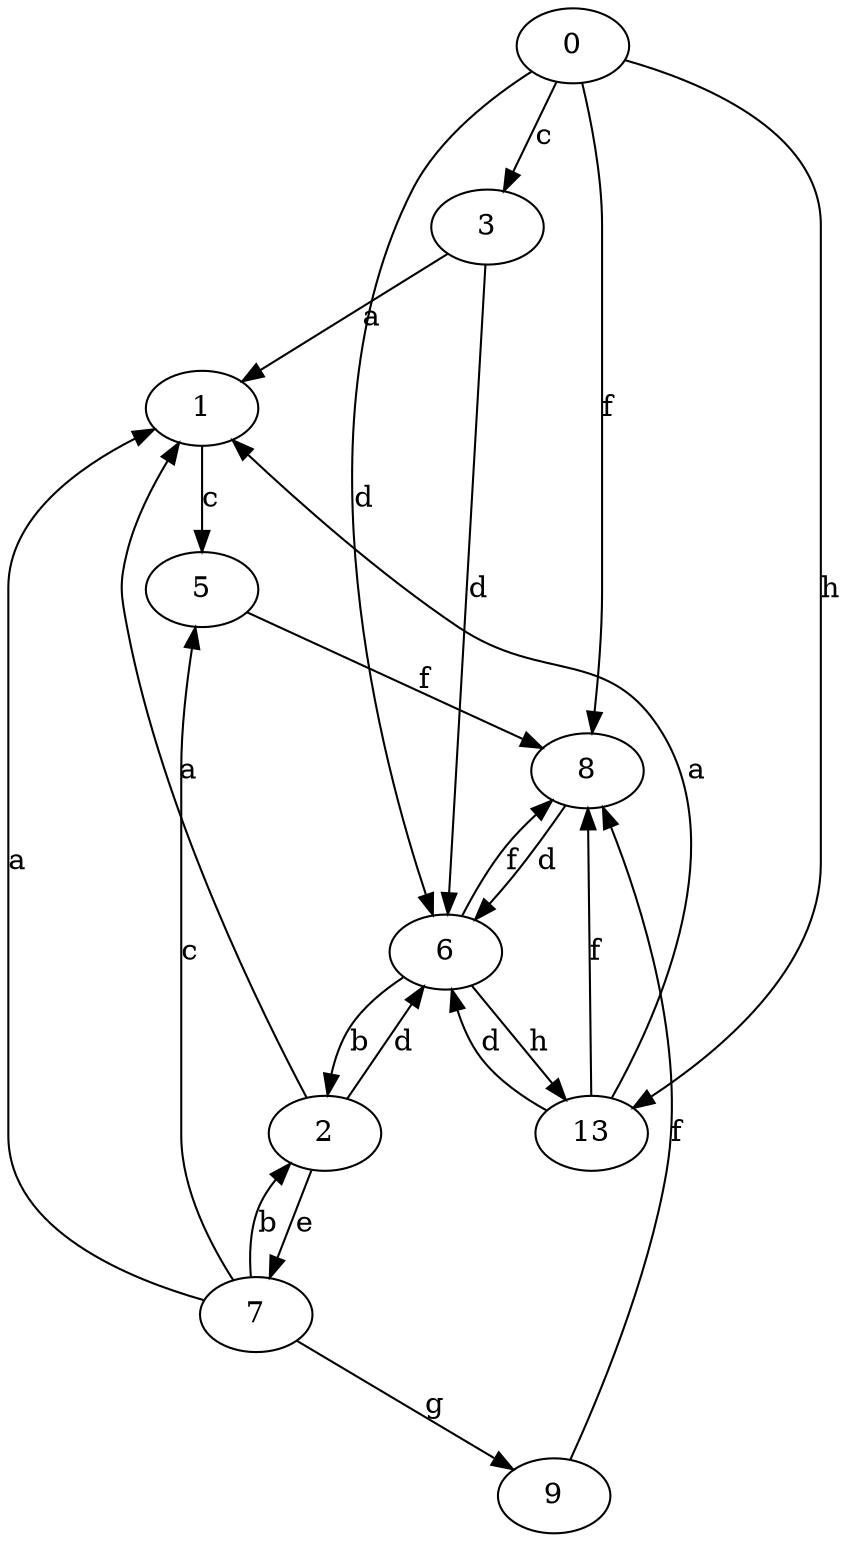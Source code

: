 strict digraph  {
0;
1;
2;
3;
5;
6;
7;
8;
9;
13;
0 -> 3  [label=c];
0 -> 6  [label=d];
0 -> 8  [label=f];
0 -> 13  [label=h];
1 -> 5  [label=c];
2 -> 1  [label=a];
2 -> 6  [label=d];
2 -> 7  [label=e];
3 -> 1  [label=a];
3 -> 6  [label=d];
5 -> 8  [label=f];
6 -> 2  [label=b];
6 -> 8  [label=f];
6 -> 13  [label=h];
7 -> 1  [label=a];
7 -> 2  [label=b];
7 -> 5  [label=c];
7 -> 9  [label=g];
8 -> 6  [label=d];
9 -> 8  [label=f];
13 -> 1  [label=a];
13 -> 6  [label=d];
13 -> 8  [label=f];
}
